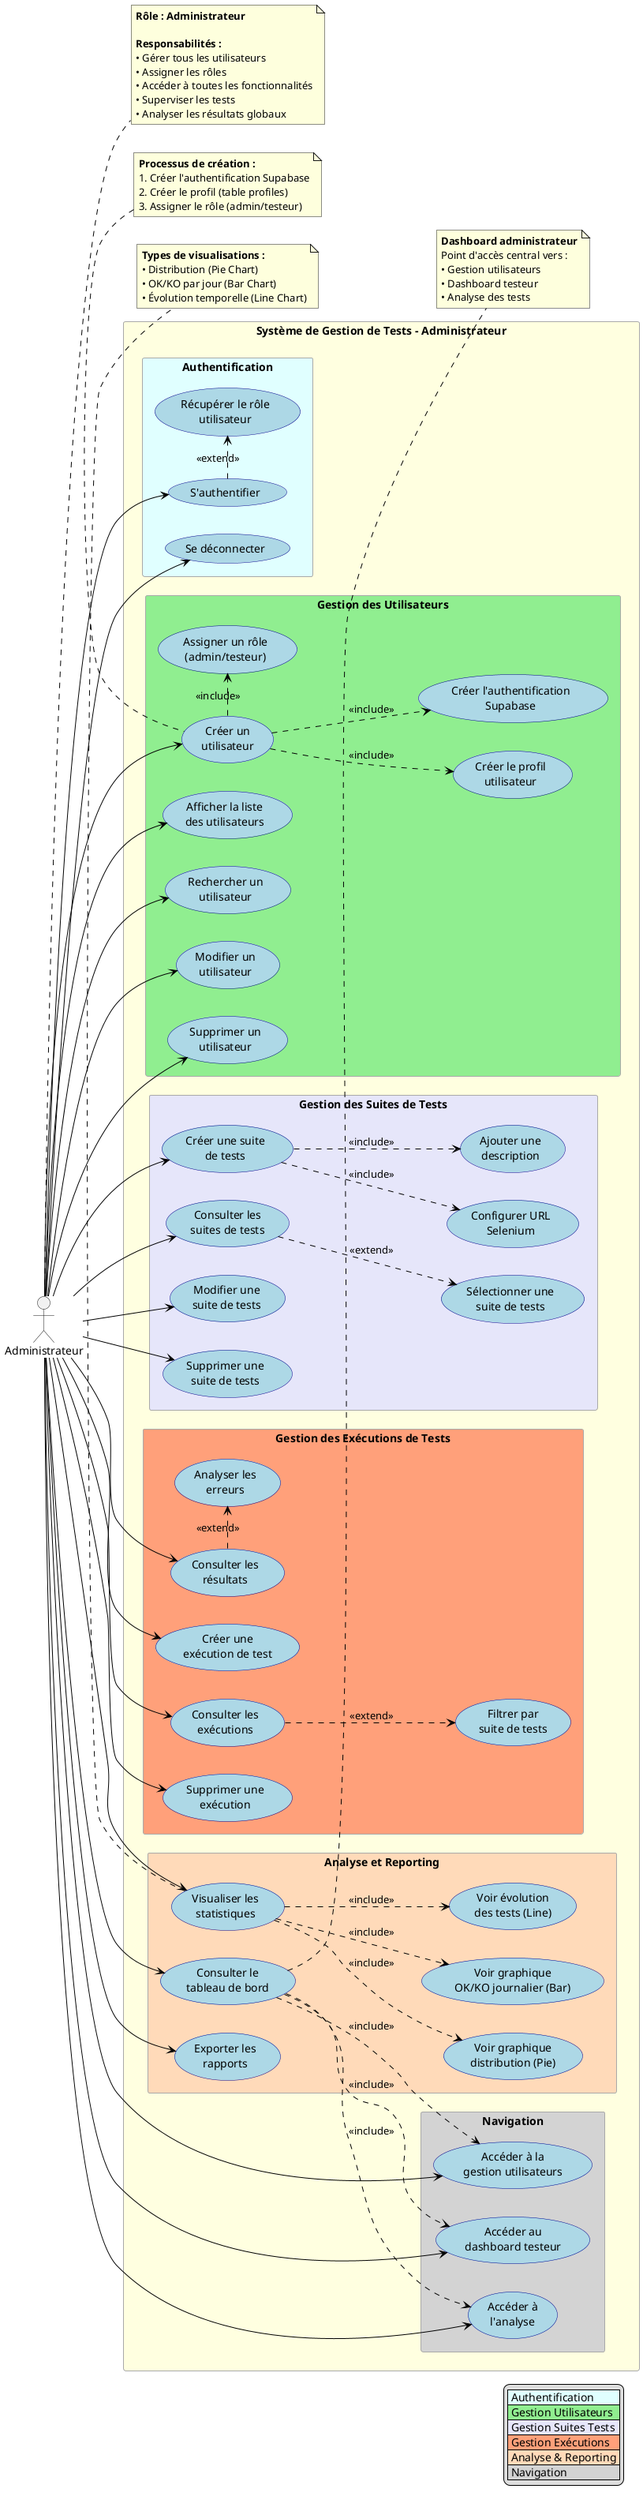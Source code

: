 @startuml Cas d'Utilisation - Administrateur

left to right direction
skinparam packageStyle rectangle
skinparam usecase {
  BackgroundColor LightBlue
  BorderColor DarkBlue
  ArrowColor Black
}
skinparam package {
  BackgroundColor LightYellow
  BorderColor DarkGray
}

' ==================================================
' ACTEUR
' ==================================================

actor "Administrateur" as Admin

' ==================================================
' SYSTÈME
' ==================================================

rectangle "Système de Gestion de Tests - Administrateur" {

  ' ========== Authentification ==========
  package "Authentification" #LightCyan {
    usecase "S'authentifier" as UC_Login
    usecase "Se déconnecter" as UC_Logout
    usecase "Récupérer le rôle\nutilisateur" as UC_GetRole
  }

  ' ========== Gestion des Utilisateurs ==========
  package "Gestion des Utilisateurs" #LightGreen {
    usecase "Créer un\nutilisateur" as UC_CreateUser
    usecase "Afficher la liste\ndes utilisateurs" as UC_ListUsers
    usecase "Rechercher un\nutilisateur" as UC_SearchUser
    usecase "Modifier un\nutilisateur" as UC_UpdateUser
    usecase "Supprimer un\nutilisateur" as UC_DeleteUser
    usecase "Assigner un rôle\n(admin/testeur)" as UC_AssignRole
    usecase "Créer le profil\nutilisateur" as UC_CreateProfile
    usecase "Créer l'authentification\nSupabase" as UC_CreateAuth
  }

  ' ========== Gestion des Suites de Tests ==========
  package "Gestion des Suites de Tests" #Lavender {
    usecase "Créer une suite\nde tests" as UC_CreateSuite
    usecase "Consulter les\nsuites de tests" as UC_ViewSuites
    usecase "Sélectionner une\nsuite de tests" as UC_SelectSuite
    usecase "Modifier une\nsuite de tests" as UC_UpdateSuite
    usecase "Supprimer une\nsuite de tests" as UC_DeleteSuite
    usecase "Configurer URL\nSelenium" as UC_ConfigSelenium
    usecase "Ajouter une\ndescription" as UC_AddDescription
  }

  ' ========== Gestion des Exécutions ==========
  package "Gestion des Exécutions de Tests" #LightSalmon {
    usecase "Créer une\nexécution de test" as UC_CreateExecution
    usecase "Consulter les\nexécutions" as UC_ViewExecutions
    usecase "Filtrer par\nsuite de tests" as UC_FilterBySuite
    usecase "Supprimer une\nexécution" as UC_DeleteExecution
    usecase "Consulter les\nrésultats" as UC_ViewResults
    usecase "Analyser les\nerreurs" as UC_AnalyzeErrors
  }

  ' ========== Analyse et Reporting ==========
  package "Analyse et Reporting" #PeachPuff {
    usecase "Consulter le\ntableau de bord" as UC_Dashboard
    usecase "Visualiser les\nstatistiques" as UC_ViewStats
    usecase "Voir graphique\ndistribution (Pie)" as UC_PieChart
    usecase "Voir graphique\nOK/KO journalier (Bar)" as UC_BarChart
    usecase "Voir évolution\ndes tests (Line)" as UC_LineChart
    usecase "Exporter les\nrapports" as UC_ExportReports
  }

  ' ========== Navigation ==========
  package "Navigation" #LightGray {
    usecase "Accéder au\ndashboard testeur" as UC_TesterDashboard
    usecase "Accéder à la\ngestion utilisateurs" as UC_UserManagement
    usecase "Accéder à\nl'analyse" as UC_AccessAnalysis
  }
}

' ==================================================
' RELATIONS PRINCIPALES
' ==================================================

' --- Authentification ---
Admin -down-> UC_Login
Admin -down-> UC_Logout

' --- Gestion des Utilisateurs ---
Admin -down-> UC_CreateUser
Admin -down-> UC_ListUsers
Admin -down-> UC_SearchUser
Admin -down-> UC_UpdateUser
Admin -down-> UC_DeleteUser

' --- Gestion des Suites de Tests ---
Admin -down-> UC_CreateSuite
Admin -down-> UC_ViewSuites
Admin -down-> UC_UpdateSuite
Admin -down-> UC_DeleteSuite

' --- Gestion des Exécutions ---
Admin -down-> UC_CreateExecution
Admin -down-> UC_ViewExecutions
Admin -down-> UC_DeleteExecution
Admin -down-> UC_ViewResults

' --- Analyse et Reporting ---
Admin -down-> UC_Dashboard
Admin -down-> UC_ViewStats
Admin -down-> UC_ExportReports

' --- Navigation ---
Admin -down-> UC_TesterDashboard
Admin -down-> UC_UserManagement
Admin -down-> UC_AccessAnalysis

' ==================================================
' RELATIONS ENTRE CAS D'UTILISATION
' ==================================================

' --- Extensions ---
UC_Login .right.> UC_GetRole : <<extend>>
UC_ViewSuites .down.> UC_SelectSuite : <<extend>>
UC_ViewExecutions .down.> UC_FilterBySuite : <<extend>>
UC_ViewResults .right.> UC_AnalyzeErrors : <<extend>>

' --- Inclusions ---
UC_CreateUser .down.> UC_CreateAuth : <<include>>
UC_CreateUser .down.> UC_CreateProfile : <<include>>
UC_CreateUser .right.> UC_AssignRole : <<include>>

UC_CreateSuite .down.> UC_ConfigSelenium : <<include>>
UC_CreateSuite .down.> UC_AddDescription : <<include>>

UC_ViewStats .down.> UC_PieChart : <<include>>
UC_ViewStats .down.> UC_BarChart : <<include>>
UC_ViewStats .down.> UC_LineChart : <<include>>

UC_Dashboard .down.> UC_TesterDashboard : <<include>>
UC_Dashboard .down.> UC_UserManagement : <<include>>
UC_Dashboard .down.> UC_AccessAnalysis : <<include>>

' ==================================================
' NOTES ET LÉGENDES
' ==================================================

note right of Admin
  **Rôle : Administrateur**

  **Responsabilités :**
  • Gérer tous les utilisateurs
  • Assigner les rôles
  • Accéder à toutes les fonctionnalités
  • Superviser les tests
  • Analyser les résultats globaux
end note

note top of UC_CreateUser
  **Processus de création :**
  1. Créer l'authentification Supabase
  2. Créer le profil (table profiles)
  3. Assigner le rôle (admin/testeur)
end note

note bottom of UC_ViewStats
  **Types de visualisations :**
  • Distribution (Pie Chart)
  • OK/KO par jour (Bar Chart)
  • Évolution temporelle (Line Chart)
end note

note right of UC_Dashboard
  **Dashboard administrateur**
  Point d'accès central vers :
  • Gestion utilisateurs
  • Dashboard testeur
  • Analyse des tests
end note

legend right
  |<#LightCyan> Authentification |
  |<#LightGreen> Gestion Utilisateurs |
  |<#Lavender> Gestion Suites Tests |
  |<#LightSalmon> Gestion Exécutions |
  |<#PeachPuff> Analyse & Reporting |
  |<#LightGray> Navigation |
endlegend

@enduml
